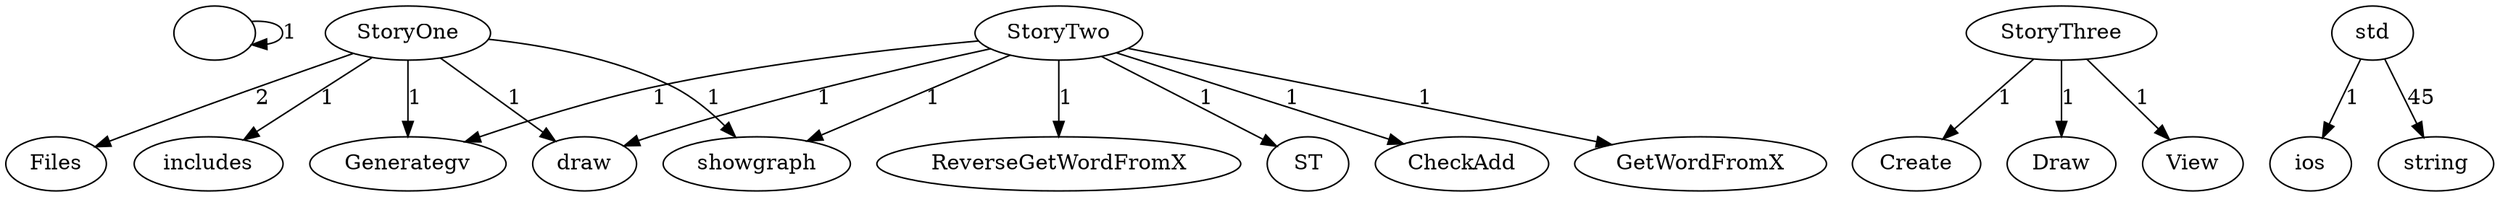 digraph foo{
""->""[label = "1"];
"StoryOne"->"Files"[label = "2"];
"StoryOne"->"Generategv"[label = "1"];
"StoryOne"->"draw"[label = "1"];
"StoryOne"->"includes"[label = "1"];
"StoryOne"->"showgraph"[label = "1"];
"StoryThree"->"Create"[label = "1"];
"StoryThree"->"Draw"[label = "1"];
"StoryThree"->"View"[label = "1"];
"StoryTwo"->"CheckAdd"[label = "1"];
"StoryTwo"->"Generategv"[label = "1"];
"StoryTwo"->"GetWordFromX"[label = "1"];
"StoryTwo"->"ReverseGetWordFromX"[label = "1"];
"StoryTwo"->"ST"[label = "1"];
"StoryTwo"->"draw"[label = "1"];
"StoryTwo"->"showgraph"[label = "1"];
"std"->"ios"[label = "1"];
"std"->"string"[label = "45"];
}